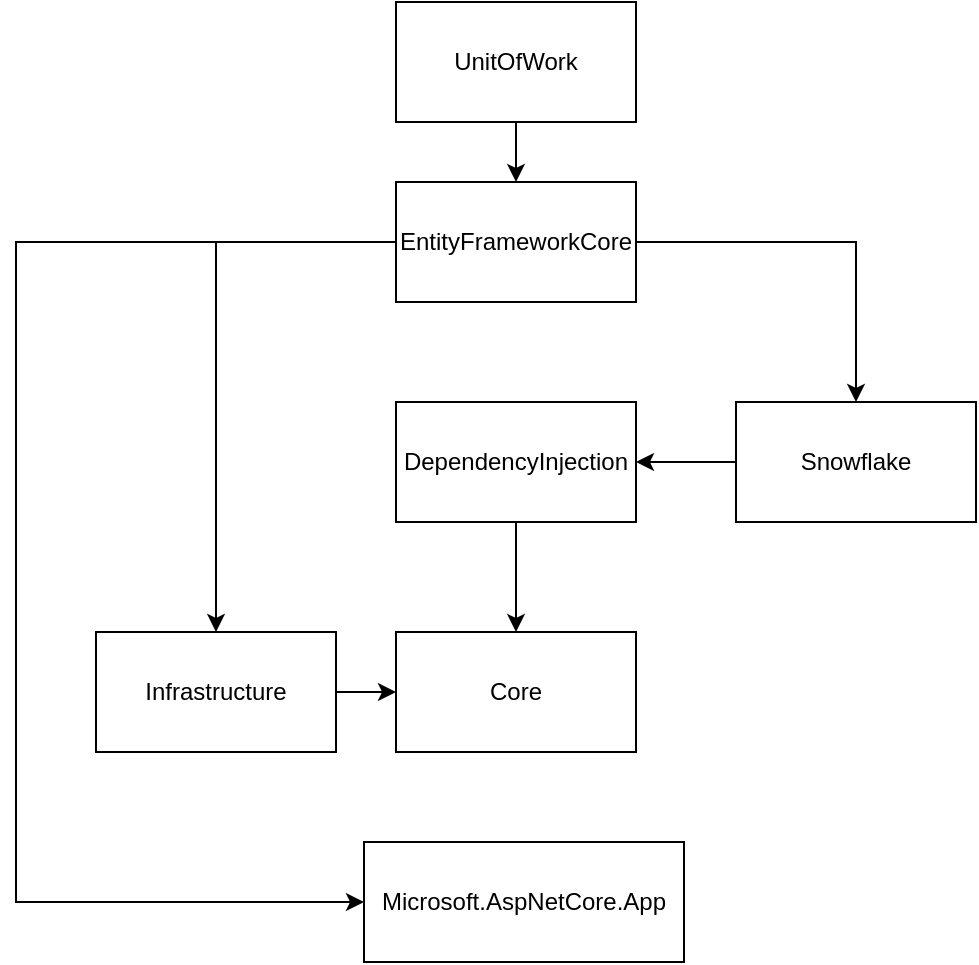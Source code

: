 <mxfile version="21.2.1" type="device">
  <diagram name="第 1 页" id="08y9hMUO7uhdZrzPTC5x">
    <mxGraphModel dx="1100" dy="809" grid="1" gridSize="10" guides="1" tooltips="1" connect="1" arrows="1" fold="1" page="1" pageScale="1" pageWidth="827" pageHeight="1169" math="0" shadow="0">
      <root>
        <mxCell id="0" />
        <mxCell id="1" parent="0" />
        <mxCell id="v-oVzglkqkFDo85qV9nD-1" value="Core" style="rounded=0;whiteSpace=wrap;html=1;" parent="1" vertex="1">
          <mxGeometry x="350" y="525" width="120" height="60" as="geometry" />
        </mxCell>
        <mxCell id="v-oVzglkqkFDo85qV9nD-3" value="" style="edgeStyle=orthogonalEdgeStyle;rounded=0;orthogonalLoop=1;jettySize=auto;html=1;" parent="1" source="v-oVzglkqkFDo85qV9nD-2" target="v-oVzglkqkFDo85qV9nD-1" edge="1">
          <mxGeometry relative="1" as="geometry" />
        </mxCell>
        <mxCell id="v-oVzglkqkFDo85qV9nD-2" value="DependencyInjection" style="whiteSpace=wrap;html=1;" parent="1" vertex="1">
          <mxGeometry x="350" y="410" width="120" height="60" as="geometry" />
        </mxCell>
        <mxCell id="mP45gptJSc8HZUl0sUhV-2" value="" style="edgeStyle=orthogonalEdgeStyle;rounded=0;orthogonalLoop=1;jettySize=auto;html=1;entryX=0;entryY=0.5;entryDx=0;entryDy=0;" parent="1" source="v-oVzglkqkFDo85qV9nD-4" target="v-oVzglkqkFDo85qV9nD-1" edge="1">
          <mxGeometry relative="1" as="geometry">
            <mxPoint x="230" y="560" as="targetPoint" />
          </mxGeometry>
        </mxCell>
        <mxCell id="v-oVzglkqkFDo85qV9nD-4" value="Infrastructure" style="whiteSpace=wrap;html=1;" parent="1" vertex="1">
          <mxGeometry x="200" y="525" width="120" height="60" as="geometry" />
        </mxCell>
        <mxCell id="mP45gptJSc8HZUl0sUhV-10" value="" style="edgeStyle=orthogonalEdgeStyle;rounded=0;orthogonalLoop=1;jettySize=auto;html=1;" parent="1" source="v-oVzglkqkFDo85qV9nD-7" target="v-oVzglkqkFDo85qV9nD-2" edge="1">
          <mxGeometry relative="1" as="geometry" />
        </mxCell>
        <mxCell id="v-oVzglkqkFDo85qV9nD-7" value="Snowflake" style="whiteSpace=wrap;html=1;" parent="1" vertex="1">
          <mxGeometry x="520" y="410" width="120" height="60" as="geometry" />
        </mxCell>
        <mxCell id="lsTDhsgCeeG4yQg2npdA-3" value="" style="edgeStyle=orthogonalEdgeStyle;rounded=0;orthogonalLoop=1;jettySize=auto;html=1;entryX=0;entryY=0.5;entryDx=0;entryDy=0;" edge="1" parent="1" source="v-oVzglkqkFDo85qV9nD-8" target="lsTDhsgCeeG4yQg2npdA-2">
          <mxGeometry relative="1" as="geometry">
            <mxPoint x="160" y="700" as="targetPoint" />
            <Array as="points">
              <mxPoint x="160" y="330" />
              <mxPoint x="160" y="660" />
            </Array>
          </mxGeometry>
        </mxCell>
        <mxCell id="v-oVzglkqkFDo85qV9nD-8" value="EntityFrameworkCore" style="whiteSpace=wrap;html=1;" parent="1" vertex="1">
          <mxGeometry x="350" y="300" width="120" height="60" as="geometry" />
        </mxCell>
        <mxCell id="mP45gptJSc8HZUl0sUhV-9" value="" style="endArrow=classic;html=1;rounded=0;entryX=0.5;entryY=0;entryDx=0;entryDy=0;exitX=0;exitY=0.5;exitDx=0;exitDy=0;" parent="1" source="v-oVzglkqkFDo85qV9nD-8" target="v-oVzglkqkFDo85qV9nD-4" edge="1">
          <mxGeometry width="50" height="50" relative="1" as="geometry">
            <mxPoint x="390" y="440" as="sourcePoint" />
            <mxPoint x="440" y="390" as="targetPoint" />
            <Array as="points">
              <mxPoint x="260" y="330" />
            </Array>
          </mxGeometry>
        </mxCell>
        <mxCell id="mP45gptJSc8HZUl0sUhV-11" value="" style="endArrow=classic;html=1;rounded=0;entryX=0.5;entryY=0;entryDx=0;entryDy=0;exitX=1;exitY=0.5;exitDx=0;exitDy=0;" parent="1" source="v-oVzglkqkFDo85qV9nD-8" target="v-oVzglkqkFDo85qV9nD-7" edge="1">
          <mxGeometry width="50" height="50" relative="1" as="geometry">
            <mxPoint x="390" y="440" as="sourcePoint" />
            <mxPoint x="440" y="390" as="targetPoint" />
            <Array as="points">
              <mxPoint x="580" y="330" />
            </Array>
          </mxGeometry>
        </mxCell>
        <mxCell id="mP45gptJSc8HZUl0sUhV-13" value="" style="edgeStyle=orthogonalEdgeStyle;rounded=0;orthogonalLoop=1;jettySize=auto;html=1;" parent="1" source="mP45gptJSc8HZUl0sUhV-12" target="v-oVzglkqkFDo85qV9nD-8" edge="1">
          <mxGeometry relative="1" as="geometry" />
        </mxCell>
        <mxCell id="mP45gptJSc8HZUl0sUhV-12" value="UnitOfWork" style="whiteSpace=wrap;html=1;" parent="1" vertex="1">
          <mxGeometry x="350" y="210" width="120" height="60" as="geometry" />
        </mxCell>
        <mxCell id="lsTDhsgCeeG4yQg2npdA-2" value="Microsoft.AspNetCore.App" style="rounded=0;whiteSpace=wrap;html=1;" vertex="1" parent="1">
          <mxGeometry x="334" y="630" width="160" height="60" as="geometry" />
        </mxCell>
      </root>
    </mxGraphModel>
  </diagram>
</mxfile>
